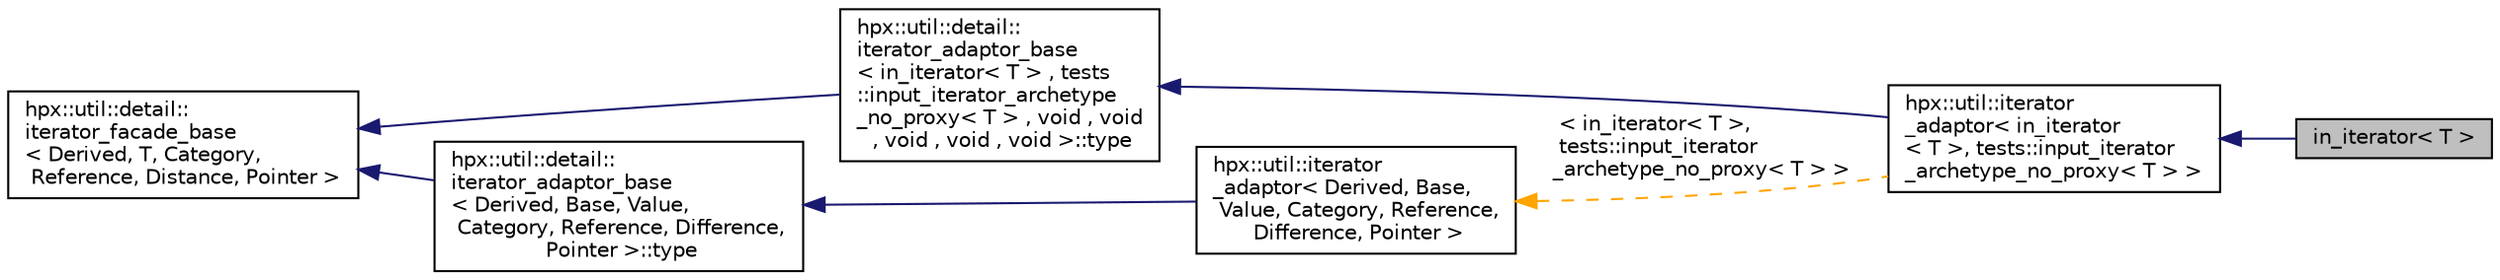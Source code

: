 digraph "in_iterator&lt; T &gt;"
{
  edge [fontname="Helvetica",fontsize="10",labelfontname="Helvetica",labelfontsize="10"];
  node [fontname="Helvetica",fontsize="10",shape=record];
  rankdir="LR";
  Node6 [label="in_iterator\< T \>",height=0.2,width=0.4,color="black", fillcolor="grey75", style="filled", fontcolor="black"];
  Node7 -> Node6 [dir="back",color="midnightblue",fontsize="10",style="solid",fontname="Helvetica"];
  Node7 [label="hpx::util::iterator\l_adaptor\< in_iterator\l\< T \>, tests::input_iterator\l_archetype_no_proxy\< T \> \>",height=0.2,width=0.4,color="black", fillcolor="white", style="filled",URL="$dd/d31/classhpx_1_1util_1_1iterator__adaptor.html"];
  Node8 -> Node7 [dir="back",color="midnightblue",fontsize="10",style="solid",fontname="Helvetica"];
  Node8 [label="hpx::util::detail::\literator_adaptor_base\l\< in_iterator\< T \> , tests\l::input_iterator_archetype\l_no_proxy\< T \> , void , void\l , void , void , void  \>::type",height=0.2,width=0.4,color="black", fillcolor="white", style="filled",URL="$db/d7c/structhpx_1_1util_1_1iterator__facade.html"];
  Node9 -> Node8 [dir="back",color="midnightblue",fontsize="10",style="solid",fontname="Helvetica"];
  Node9 [label="hpx::util::detail::\literator_facade_base\l\< Derived, T, Category,\l Reference, Distance, Pointer \>",height=0.2,width=0.4,color="black", fillcolor="white", style="filled",URL="$d5/d11/classhpx_1_1util_1_1detail_1_1iterator__facade__base.html"];
  Node10 -> Node7 [dir="back",color="orange",fontsize="10",style="dashed",label=" \< in_iterator\< T \>,\l tests::input_iterator\l_archetype_no_proxy\< T \> \>" ,fontname="Helvetica"];
  Node10 [label="hpx::util::iterator\l_adaptor\< Derived, Base,\l Value, Category, Reference,\l Difference, Pointer \>",height=0.2,width=0.4,color="black", fillcolor="white", style="filled",URL="$dd/d31/classhpx_1_1util_1_1iterator__adaptor.html"];
  Node11 -> Node10 [dir="back",color="midnightblue",fontsize="10",style="solid",fontname="Helvetica"];
  Node11 [label="hpx::util::detail::\literator_adaptor_base\l\< Derived, Base, Value,\l Category, Reference, Difference,\l Pointer \>::type",height=0.2,width=0.4,color="black", fillcolor="white", style="filled",URL="$db/d7c/structhpx_1_1util_1_1iterator__facade.html"];
  Node9 -> Node11 [dir="back",color="midnightblue",fontsize="10",style="solid",fontname="Helvetica"];
}
